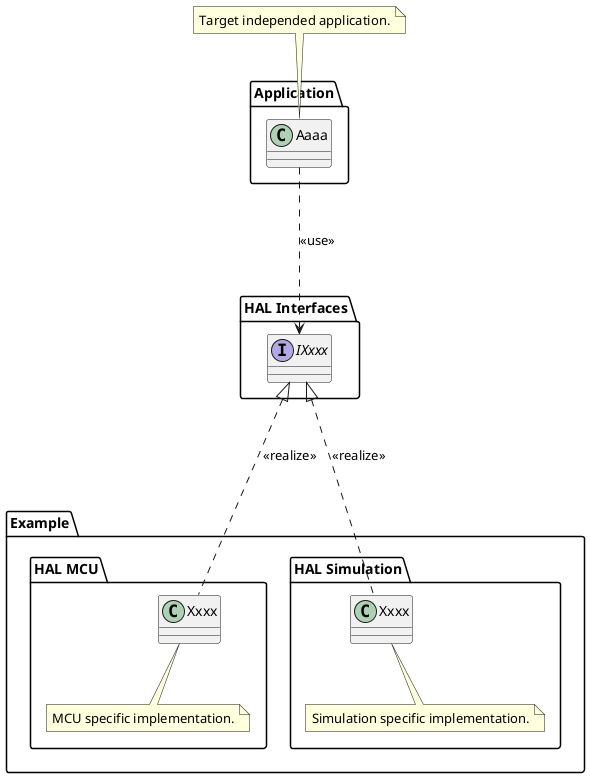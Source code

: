 @startuml Principle

package "Application" {
    class "Aaaa" as Aaaa
}

package "HAL Interfaces" {
    interface "IXxxx" as iXxxx
}

package "Example" {

    package "HAL MCU" {
        class "Xxxx" as XxxxMcu
        
        note bottom of XxxxMcu
            MCU specific implementation.
        end note
    }

    package "HAL Simulation" {
        class "Xxxx" as XxxxSimulation

        note bottom of XxxxSimulation
            Simulation specific implementation.
        end note
    }

}

Aaaa ...> iXxxx: <<use>>
iXxxx <|... XxxxMcu: <<realize>>
iXxxx <|... XxxxSimulation: <<realize>>

note top of Aaaa
    Target independed application.
end note

@enduml